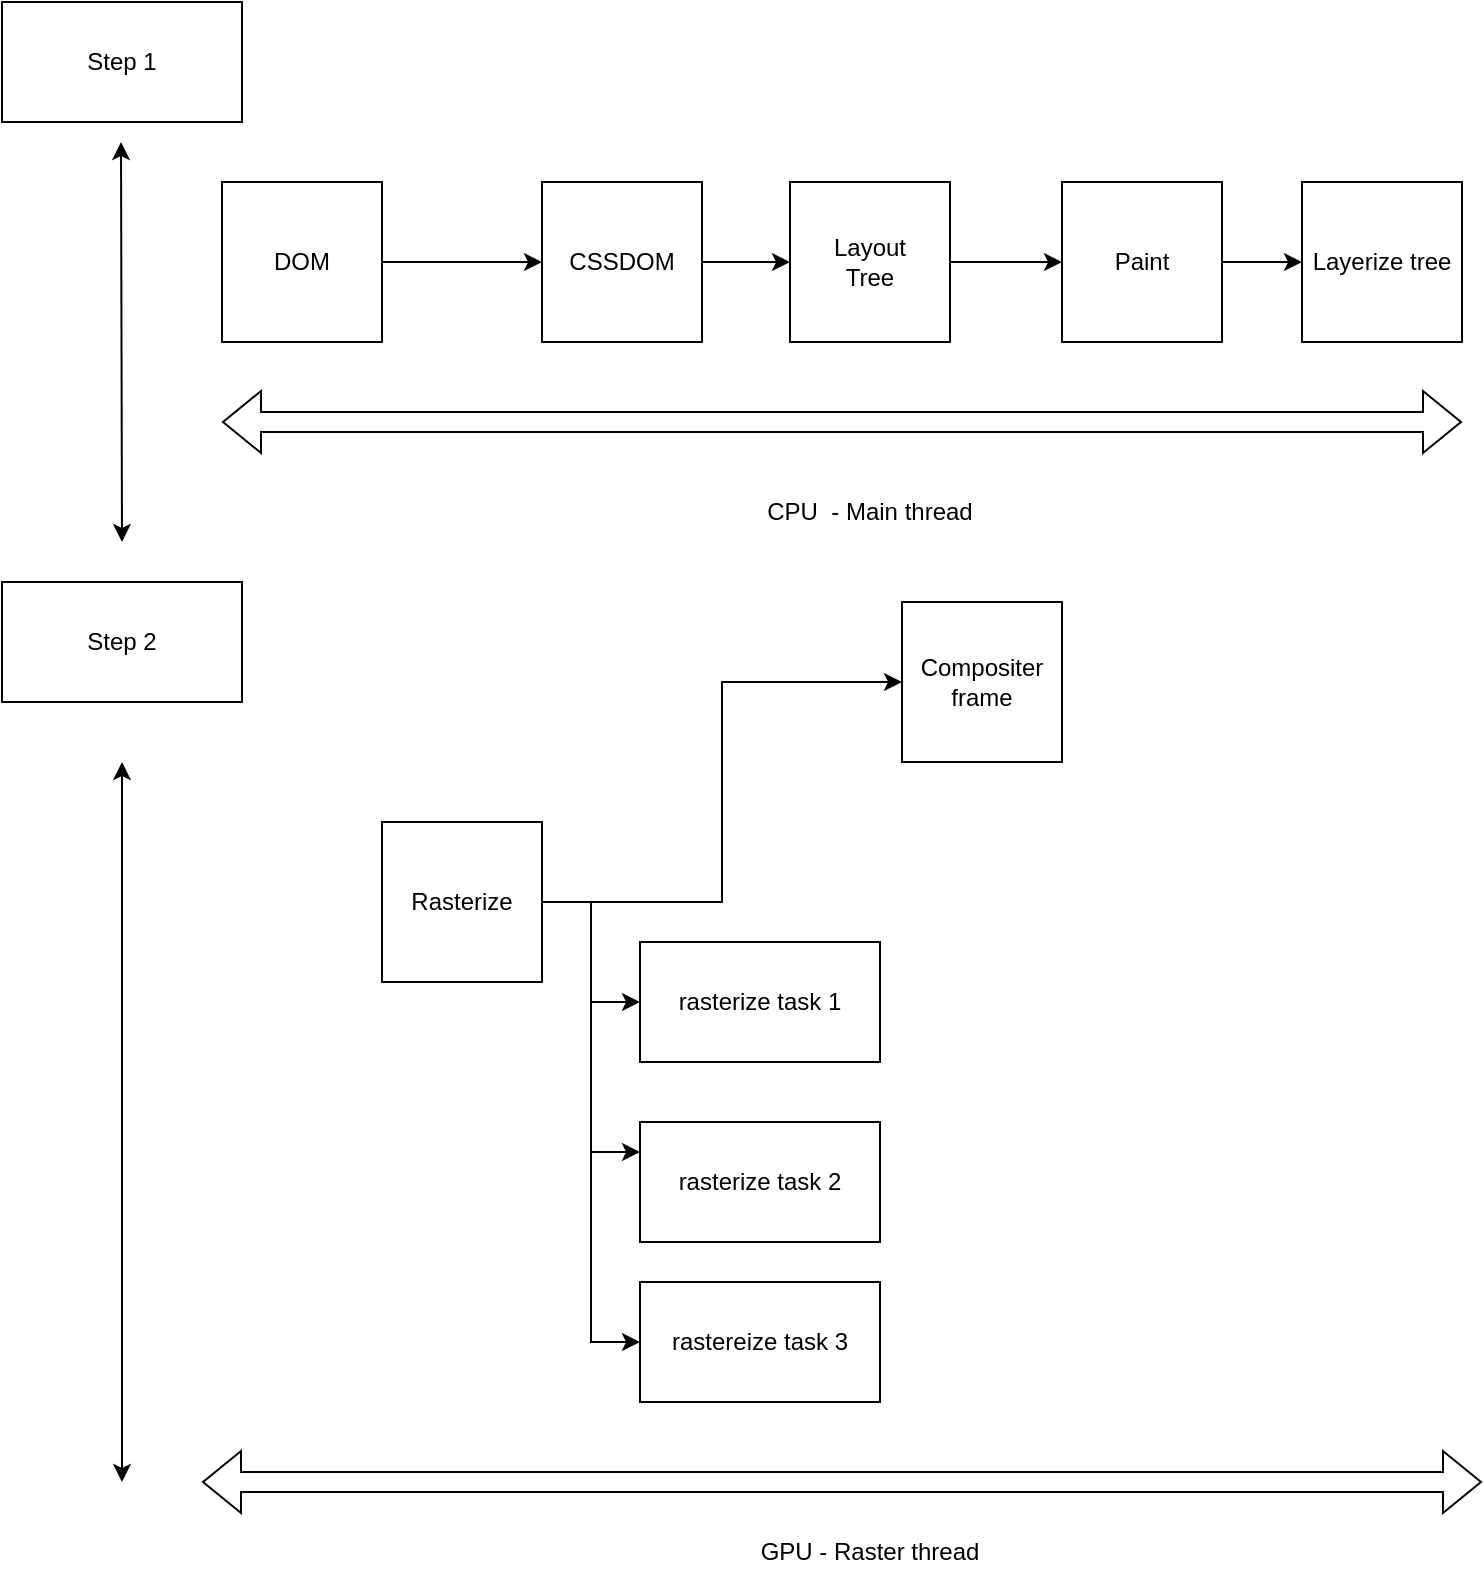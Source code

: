 <mxfile version="28.0.7">
  <diagram name="Trang-1" id="fr_PmrZZSTmMdZaG0rQB">
    <mxGraphModel dx="2187" dy="913" grid="1" gridSize="10" guides="1" tooltips="1" connect="1" arrows="1" fold="1" page="1" pageScale="1" pageWidth="827" pageHeight="1169" math="0" shadow="0">
      <root>
        <mxCell id="0" />
        <mxCell id="1" parent="0" />
        <mxCell id="rL9s7sFafFEkiuLh7Dbq-3" style="edgeStyle=orthogonalEdgeStyle;rounded=0;orthogonalLoop=1;jettySize=auto;html=1;" edge="1" parent="1" source="rL9s7sFafFEkiuLh7Dbq-1" target="rL9s7sFafFEkiuLh7Dbq-2">
          <mxGeometry relative="1" as="geometry" />
        </mxCell>
        <mxCell id="rL9s7sFafFEkiuLh7Dbq-1" value="DOM" style="whiteSpace=wrap;html=1;aspect=fixed;" vertex="1" parent="1">
          <mxGeometry x="90" y="250" width="80" height="80" as="geometry" />
        </mxCell>
        <mxCell id="rL9s7sFafFEkiuLh7Dbq-6" style="edgeStyle=orthogonalEdgeStyle;rounded=0;orthogonalLoop=1;jettySize=auto;html=1;" edge="1" parent="1" source="rL9s7sFafFEkiuLh7Dbq-2" target="rL9s7sFafFEkiuLh7Dbq-5">
          <mxGeometry relative="1" as="geometry" />
        </mxCell>
        <mxCell id="rL9s7sFafFEkiuLh7Dbq-2" value="CSSDOM" style="whiteSpace=wrap;html=1;aspect=fixed;" vertex="1" parent="1">
          <mxGeometry x="250" y="250" width="80" height="80" as="geometry" />
        </mxCell>
        <mxCell id="rL9s7sFafFEkiuLh7Dbq-9" style="edgeStyle=orthogonalEdgeStyle;rounded=0;orthogonalLoop=1;jettySize=auto;html=1;" edge="1" parent="1" source="rL9s7sFafFEkiuLh7Dbq-5" target="rL9s7sFafFEkiuLh7Dbq-8">
          <mxGeometry relative="1" as="geometry" />
        </mxCell>
        <mxCell id="rL9s7sFafFEkiuLh7Dbq-5" value="Layout&lt;div&gt;Tree&lt;/div&gt;" style="whiteSpace=wrap;html=1;aspect=fixed;" vertex="1" parent="1">
          <mxGeometry x="374" y="250" width="80" height="80" as="geometry" />
        </mxCell>
        <mxCell id="rL9s7sFafFEkiuLh7Dbq-12" style="edgeStyle=orthogonalEdgeStyle;rounded=0;orthogonalLoop=1;jettySize=auto;html=1;" edge="1" parent="1" source="rL9s7sFafFEkiuLh7Dbq-8" target="rL9s7sFafFEkiuLh7Dbq-11">
          <mxGeometry relative="1" as="geometry" />
        </mxCell>
        <mxCell id="rL9s7sFafFEkiuLh7Dbq-8" value="Paint" style="whiteSpace=wrap;html=1;aspect=fixed;" vertex="1" parent="1">
          <mxGeometry x="510" y="250" width="80" height="80" as="geometry" />
        </mxCell>
        <mxCell id="rL9s7sFafFEkiuLh7Dbq-11" value="Layerize tree" style="whiteSpace=wrap;html=1;aspect=fixed;" vertex="1" parent="1">
          <mxGeometry x="630" y="250" width="80" height="80" as="geometry" />
        </mxCell>
        <mxCell id="rL9s7sFafFEkiuLh7Dbq-14" value="" style="shape=flexArrow;endArrow=classic;startArrow=classic;html=1;rounded=0;" edge="1" parent="1">
          <mxGeometry width="100" height="100" relative="1" as="geometry">
            <mxPoint x="90" y="370" as="sourcePoint" />
            <mxPoint x="710" y="370" as="targetPoint" />
          </mxGeometry>
        </mxCell>
        <mxCell id="rL9s7sFafFEkiuLh7Dbq-15" value="CPU&amp;nbsp; - Main thread" style="text;html=1;align=center;verticalAlign=middle;whiteSpace=wrap;rounded=0;" vertex="1" parent="1">
          <mxGeometry x="309" y="400" width="210" height="30" as="geometry" />
        </mxCell>
        <mxCell id="rL9s7sFafFEkiuLh7Dbq-16" value="Step 1" style="rounded=0;whiteSpace=wrap;html=1;" vertex="1" parent="1">
          <mxGeometry x="-20" y="160" width="120" height="60" as="geometry" />
        </mxCell>
        <mxCell id="rL9s7sFafFEkiuLh7Dbq-17" value="" style="endArrow=classic;startArrow=classic;html=1;rounded=0;" edge="1" parent="1">
          <mxGeometry width="50" height="50" relative="1" as="geometry">
            <mxPoint x="40" y="430" as="sourcePoint" />
            <mxPoint x="39.5" y="230" as="targetPoint" />
          </mxGeometry>
        </mxCell>
        <mxCell id="rL9s7sFafFEkiuLh7Dbq-18" value="Step 2" style="rounded=0;whiteSpace=wrap;html=1;" vertex="1" parent="1">
          <mxGeometry x="-20" y="450" width="120" height="60" as="geometry" />
        </mxCell>
        <mxCell id="rL9s7sFafFEkiuLh7Dbq-26" style="edgeStyle=orthogonalEdgeStyle;rounded=0;orthogonalLoop=1;jettySize=auto;html=1;entryX=0;entryY=0.5;entryDx=0;entryDy=0;" edge="1" parent="1" source="rL9s7sFafFEkiuLh7Dbq-19" target="rL9s7sFafFEkiuLh7Dbq-21">
          <mxGeometry relative="1" as="geometry" />
        </mxCell>
        <mxCell id="rL9s7sFafFEkiuLh7Dbq-27" style="edgeStyle=orthogonalEdgeStyle;rounded=0;orthogonalLoop=1;jettySize=auto;html=1;entryX=0;entryY=0.25;entryDx=0;entryDy=0;" edge="1" parent="1" source="rL9s7sFafFEkiuLh7Dbq-19" target="rL9s7sFafFEkiuLh7Dbq-22">
          <mxGeometry relative="1" as="geometry" />
        </mxCell>
        <mxCell id="rL9s7sFafFEkiuLh7Dbq-28" style="edgeStyle=orthogonalEdgeStyle;rounded=0;orthogonalLoop=1;jettySize=auto;html=1;entryX=0;entryY=0.5;entryDx=0;entryDy=0;" edge="1" parent="1" source="rL9s7sFafFEkiuLh7Dbq-19" target="rL9s7sFafFEkiuLh7Dbq-25">
          <mxGeometry relative="1" as="geometry" />
        </mxCell>
        <mxCell id="rL9s7sFafFEkiuLh7Dbq-30" style="edgeStyle=orthogonalEdgeStyle;rounded=0;orthogonalLoop=1;jettySize=auto;html=1;entryX=0;entryY=0.5;entryDx=0;entryDy=0;" edge="1" parent="1" source="rL9s7sFafFEkiuLh7Dbq-19" target="rL9s7sFafFEkiuLh7Dbq-29">
          <mxGeometry relative="1" as="geometry" />
        </mxCell>
        <mxCell id="rL9s7sFafFEkiuLh7Dbq-19" value="Rasterize" style="whiteSpace=wrap;html=1;aspect=fixed;" vertex="1" parent="1">
          <mxGeometry x="170" y="570" width="80" height="80" as="geometry" />
        </mxCell>
        <mxCell id="rL9s7sFafFEkiuLh7Dbq-21" value="rasterize task 1" style="rounded=0;whiteSpace=wrap;html=1;" vertex="1" parent="1">
          <mxGeometry x="299" y="630" width="120" height="60" as="geometry" />
        </mxCell>
        <mxCell id="rL9s7sFafFEkiuLh7Dbq-22" value="rasterize task 2" style="rounded=0;whiteSpace=wrap;html=1;" vertex="1" parent="1">
          <mxGeometry x="299" y="720" width="120" height="60" as="geometry" />
        </mxCell>
        <mxCell id="rL9s7sFafFEkiuLh7Dbq-25" value="rastereize task 3" style="rounded=0;whiteSpace=wrap;html=1;" vertex="1" parent="1">
          <mxGeometry x="299" y="800" width="120" height="60" as="geometry" />
        </mxCell>
        <mxCell id="rL9s7sFafFEkiuLh7Dbq-29" value="Compositer frame" style="whiteSpace=wrap;html=1;aspect=fixed;" vertex="1" parent="1">
          <mxGeometry x="430" y="460" width="80" height="80" as="geometry" />
        </mxCell>
        <mxCell id="rL9s7sFafFEkiuLh7Dbq-31" value="" style="shape=flexArrow;endArrow=classic;startArrow=classic;html=1;rounded=0;" edge="1" parent="1">
          <mxGeometry width="100" height="100" relative="1" as="geometry">
            <mxPoint x="80" y="900" as="sourcePoint" />
            <mxPoint x="720" y="900" as="targetPoint" />
          </mxGeometry>
        </mxCell>
        <mxCell id="rL9s7sFafFEkiuLh7Dbq-33" value="GPU - Raster thread" style="text;html=1;align=center;verticalAlign=middle;whiteSpace=wrap;rounded=0;" vertex="1" parent="1">
          <mxGeometry x="339" y="920" width="150" height="30" as="geometry" />
        </mxCell>
        <mxCell id="rL9s7sFafFEkiuLh7Dbq-34" value="" style="endArrow=classic;startArrow=classic;html=1;rounded=0;" edge="1" parent="1">
          <mxGeometry width="50" height="50" relative="1" as="geometry">
            <mxPoint x="40" y="900" as="sourcePoint" />
            <mxPoint x="40" y="540" as="targetPoint" />
          </mxGeometry>
        </mxCell>
      </root>
    </mxGraphModel>
  </diagram>
</mxfile>
